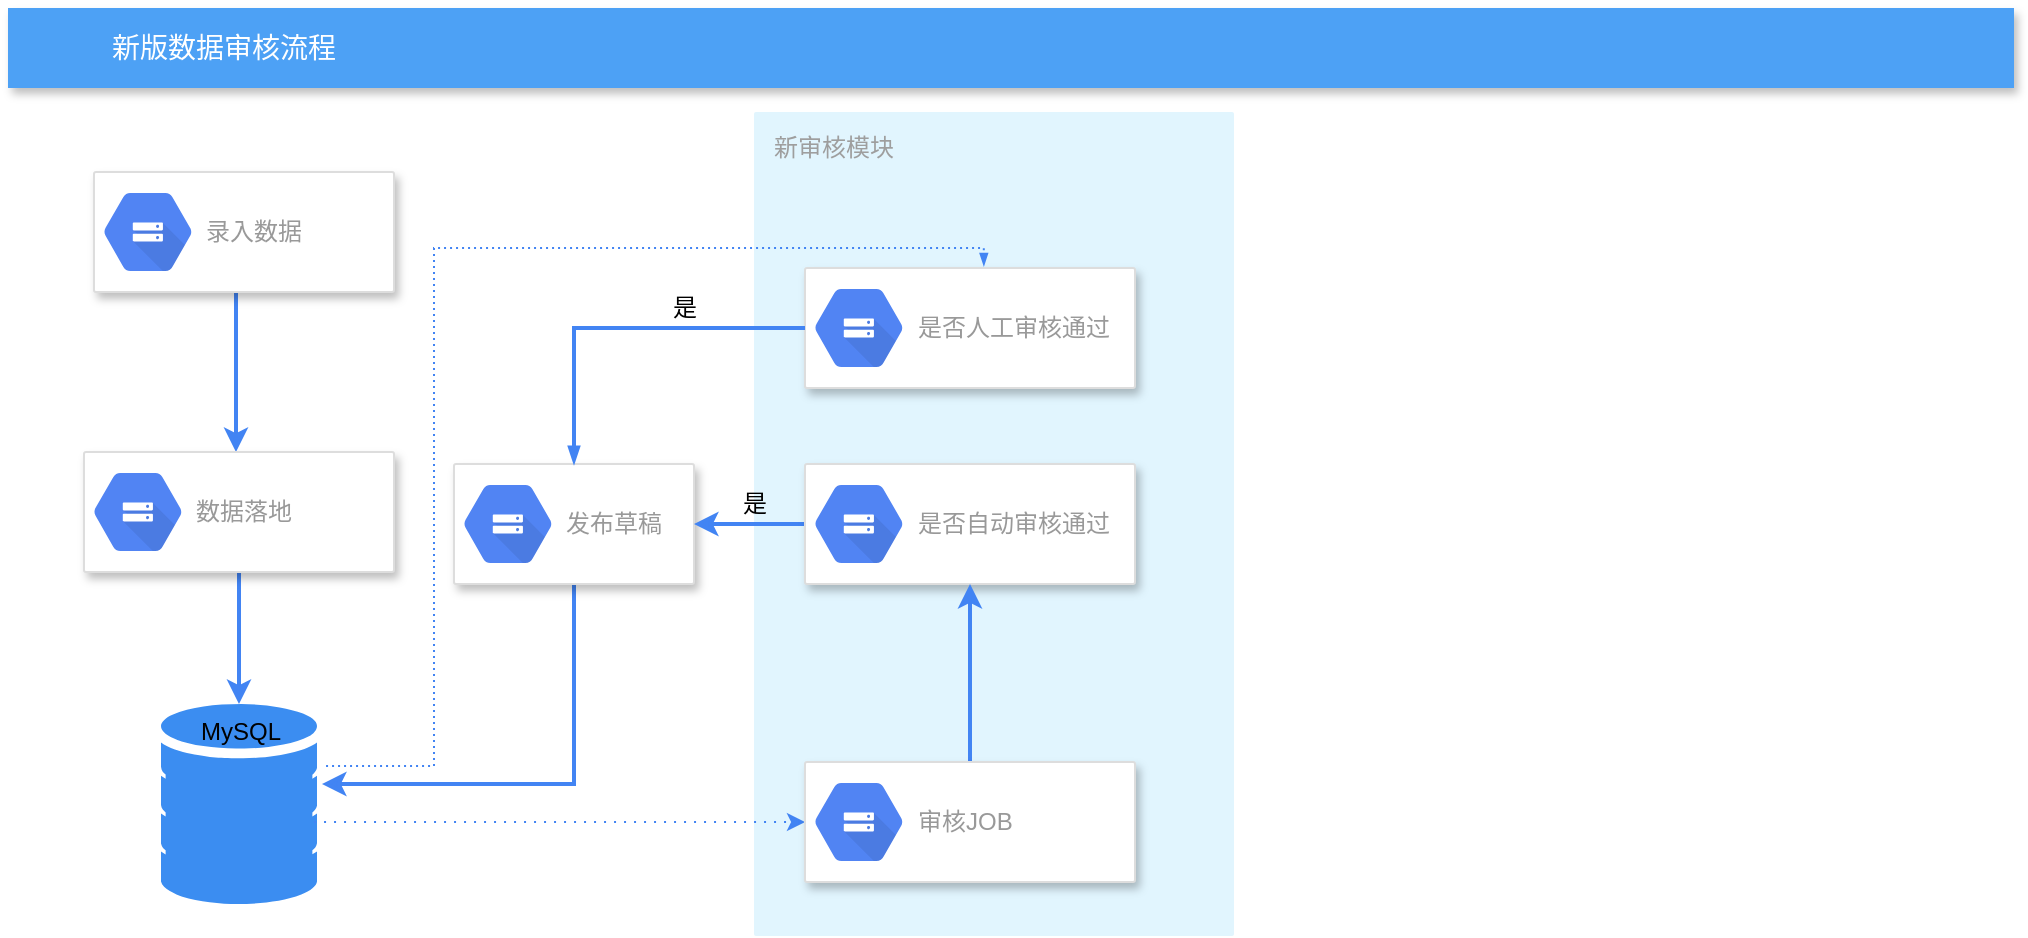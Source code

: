 <mxfile version="10.8.0" type="github"><diagram id="d1ab7348-05c3-a1e3-ca4d-12c340fd6b49" name="Page-1"><mxGraphModel dx="914" dy="535" grid="1" gridSize="10" guides="1" tooltips="1" connect="1" arrows="1" fold="1" page="1" pageScale="1" pageWidth="1169" pageHeight="827" background="#ffffff" math="0" shadow="0"><root><mxCell id="0"/><mxCell id="1" parent="0"/><mxCell id="9" value="新版数据审核流程" style="fillColor=#4DA1F5;strokeColor=none;shadow=1;gradientColor=none;fontSize=14;align=left;spacingLeft=50;fontColor=#ffffff;html=1;" parent="1" vertex="1"><mxGeometry x="147" y="90" width="1003" height="40" as="geometry"/></mxCell><mxCell id="TqFTnI68ecSykUxvsV-Z-407" value="" style="edgeStyle=orthogonalEdgeStyle;rounded=0;orthogonalLoop=1;jettySize=auto;html=1;strokeColor=#4284F3;strokeWidth=2;" edge="1" parent="1" source="TqFTnI68ecSykUxvsV-Z-404" target="TqFTnI68ecSykUxvsV-Z-405"><mxGeometry relative="1" as="geometry"><Array as="points"><mxPoint x="261" y="202"/></Array></mxGeometry></mxCell><mxCell id="TqFTnI68ecSykUxvsV-Z-403" value="" style="strokeColor=#dddddd;fillColor=#ffffff;shadow=1;strokeWidth=1;rounded=1;absoluteArcSize=1;arcSize=2;fontSize=17;fontColor=#000000;align=right;html=1;" vertex="1" parent="1"><mxGeometry x="190" y="172" width="150" height="60" as="geometry"/></mxCell><mxCell id="TqFTnI68ecSykUxvsV-Z-404" value="录入数据" style="dashed=0;html=1;fillColor=#5184F3;strokeColor=none;shape=mxgraph.gcp2.cloud_storage;part=1;labelPosition=right;verticalLabelPosition=middle;align=left;verticalAlign=middle;spacingLeft=5;fontColor=#999999;fontSize=12;" vertex="1" parent="TqFTnI68ecSykUxvsV-Z-403"><mxGeometry y="0.5" width="44" height="39" relative="1" as="geometry"><mxPoint x="5" y="-19.5" as="offset"/></mxGeometry></mxCell><mxCell id="TqFTnI68ecSykUxvsV-Z-512" style="edgeStyle=orthogonalEdgeStyle;rounded=0;orthogonalLoop=1;jettySize=auto;html=1;entryX=1.032;entryY=0.4;entryDx=0;entryDy=0;entryPerimeter=0;strokeColor=#4284F3;strokeWidth=2;fontColor=#FAFAFA;" edge="1" parent="1" source="TqFTnI68ecSykUxvsV-Z-417" target="TqFTnI68ecSykUxvsV-Z-463"><mxGeometry relative="1" as="geometry"><Array as="points"><mxPoint x="430" y="478"/></Array></mxGeometry></mxCell><mxCell id="TqFTnI68ecSykUxvsV-Z-417" value="" style="strokeColor=#dddddd;fillColor=#ffffff;shadow=1;strokeWidth=1;rounded=1;absoluteArcSize=1;arcSize=2;fontSize=17;fontColor=#000000;align=right;html=1;" vertex="1" parent="1"><mxGeometry x="370" y="318" width="120" height="60" as="geometry"/></mxCell><mxCell id="TqFTnI68ecSykUxvsV-Z-418" value="发布草稿" style="dashed=0;html=1;fillColor=#5184F3;strokeColor=none;shape=mxgraph.gcp2.cloud_storage;part=1;labelPosition=right;verticalLabelPosition=middle;align=left;verticalAlign=middle;spacingLeft=5;fontColor=#999999;fontSize=12;" vertex="1" parent="TqFTnI68ecSykUxvsV-Z-417"><mxGeometry y="0.5" width="44" height="39" relative="1" as="geometry"><mxPoint x="5" y="-19.5" as="offset"/></mxGeometry></mxCell><mxCell id="TqFTnI68ecSykUxvsV-Z-506" style="edgeStyle=orthogonalEdgeStyle;rounded=0;orthogonalLoop=1;jettySize=auto;html=1;strokeColor=#4284F3;strokeWidth=2;fontColor=#FAFAFA;" edge="1" parent="1" source="TqFTnI68ecSykUxvsV-Z-405" target="TqFTnI68ecSykUxvsV-Z-463"><mxGeometry relative="1" as="geometry"/></mxCell><mxCell id="TqFTnI68ecSykUxvsV-Z-405" value="" style="strokeColor=#dddddd;fillColor=#ffffff;shadow=1;strokeWidth=1;rounded=1;absoluteArcSize=1;arcSize=2;fontSize=17;fontColor=#000000;align=right;html=1;" vertex="1" parent="1"><mxGeometry x="185" y="312" width="155" height="60" as="geometry"/></mxCell><mxCell id="TqFTnI68ecSykUxvsV-Z-406" value="数据落地" style="dashed=0;html=1;fillColor=#5184F3;strokeColor=none;shape=mxgraph.gcp2.cloud_storage;part=1;labelPosition=right;verticalLabelPosition=middle;align=left;verticalAlign=middle;spacingLeft=5;fontColor=#999999;fontSize=12;" vertex="1" parent="TqFTnI68ecSykUxvsV-Z-405"><mxGeometry y="0.5" width="44" height="39" relative="1" as="geometry"><mxPoint x="5" y="-19.5" as="offset"/></mxGeometry></mxCell><mxCell id="TqFTnI68ecSykUxvsV-Z-430" value="新审核模块" style="points=[[0,0,0],[0.25,0,0],[0.5,0,0],[0.75,0,0],[1,0,0],[1,0.25,0],[1,0.5,0],[1,0.75,0],[1,1,0],[0.75,1,0],[0.5,1,0],[0.25,1,0],[0,1,0],[0,0.75,0],[0,0.5,0],[0,0.25,0]];rounded=1;absoluteArcSize=1;arcSize=2;html=1;strokeColor=none;gradientColor=none;shadow=0;dashed=0;fontSize=12;fontColor=#9E9E9E;align=left;verticalAlign=top;spacing=10;spacingTop=-4;fillColor=#E1F5FE;" vertex="1" parent="1"><mxGeometry x="520" y="142" width="240" height="412" as="geometry"/></mxCell><mxCell id="TqFTnI68ecSykUxvsV-Z-432" value="" style="strokeColor=#dddddd;fillColor=#ffffff;shadow=1;strokeWidth=1;rounded=1;absoluteArcSize=1;arcSize=2;fontSize=17;fontColor=#000000;align=right;html=1;" vertex="1" parent="1"><mxGeometry x="545.5" y="220" width="165" height="60" as="geometry"/></mxCell><mxCell id="TqFTnI68ecSykUxvsV-Z-433" value="是否人工审核通过" style="dashed=0;html=1;fillColor=#5184F3;strokeColor=none;shape=mxgraph.gcp2.cloud_storage;part=1;labelPosition=right;verticalLabelPosition=middle;align=left;verticalAlign=middle;spacingLeft=5;fontColor=#999999;fontSize=12;" vertex="1" parent="TqFTnI68ecSykUxvsV-Z-432"><mxGeometry y="0.5" width="44" height="39" relative="1" as="geometry"><mxPoint x="5" y="-19.5" as="offset"/></mxGeometry></mxCell><mxCell id="TqFTnI68ecSykUxvsV-Z-511" style="edgeStyle=orthogonalEdgeStyle;rounded=0;orthogonalLoop=1;jettySize=auto;html=1;entryX=1;entryY=0.5;entryDx=0;entryDy=0;strokeColor=#4284F3;strokeWidth=2;fontColor=#FAFAFA;" edge="1" parent="1" source="TqFTnI68ecSykUxvsV-Z-440" target="TqFTnI68ecSykUxvsV-Z-417"><mxGeometry relative="1" as="geometry"/></mxCell><mxCell id="TqFTnI68ecSykUxvsV-Z-440" value="" style="strokeColor=#dddddd;fillColor=#ffffff;shadow=1;strokeWidth=1;rounded=1;absoluteArcSize=1;arcSize=2;fontSize=17;fontColor=#000000;align=right;html=1;" vertex="1" parent="1"><mxGeometry x="545.5" y="318" width="165" height="60" as="geometry"/></mxCell><mxCell id="TqFTnI68ecSykUxvsV-Z-441" value="是否自动审核通过" style="dashed=0;html=1;fillColor=#5184F3;strokeColor=none;shape=mxgraph.gcp2.cloud_storage;part=1;labelPosition=right;verticalLabelPosition=middle;align=left;verticalAlign=middle;spacingLeft=5;fontColor=#999999;fontSize=12;" vertex="1" parent="TqFTnI68ecSykUxvsV-Z-440"><mxGeometry y="0.5" width="44" height="39" relative="1" as="geometry"><mxPoint x="5" y="-19.5" as="offset"/></mxGeometry></mxCell><mxCell id="TqFTnI68ecSykUxvsV-Z-463" value="MySQL" style="html=1;aspect=fixed;strokeColor=none;shadow=0;align=center;verticalAlign=top;fillColor=#3B8DF1;shape=mxgraph.gcp2.database_2" vertex="1" parent="1"><mxGeometry x="223.5" y="438" width="78" height="100" as="geometry"/></mxCell><mxCell id="TqFTnI68ecSykUxvsV-Z-487" value="是" style="text;html=1;resizable=0;autosize=1;align=center;verticalAlign=middle;points=[];fillColor=none;strokeColor=none;rounded=0;shadow=0;" vertex="1" parent="1"><mxGeometry x="470" y="230" width="30" height="20" as="geometry"/></mxCell><mxCell id="TqFTnI68ecSykUxvsV-Z-497" value="" style="edgeStyle=orthogonalEdgeStyle;rounded=0;orthogonalLoop=1;jettySize=auto;html=1;strokeColor=#4284F3;strokeWidth=2;entryX=0.5;entryY=1;entryDx=0;entryDy=0;" edge="1" parent="1" source="TqFTnI68ecSykUxvsV-Z-493" target="TqFTnI68ecSykUxvsV-Z-440"><mxGeometry relative="1" as="geometry"><mxPoint x="492.5" y="380" as="targetPoint"/></mxGeometry></mxCell><mxCell id="TqFTnI68ecSykUxvsV-Z-510" style="edgeStyle=orthogonalEdgeStyle;rounded=0;orthogonalLoop=1;jettySize=auto;html=1;strokeColor=#4284F3;strokeWidth=1;fontColor=#FAFAFA;dashed=1;dashPattern=1 4;exitX=0.981;exitY=0.59;exitDx=0;exitDy=0;exitPerimeter=0;" edge="1" parent="1" source="TqFTnI68ecSykUxvsV-Z-463" target="TqFTnI68ecSykUxvsV-Z-493"><mxGeometry relative="1" as="geometry"/></mxCell><mxCell id="TqFTnI68ecSykUxvsV-Z-493" value="" style="strokeColor=#dddddd;fillColor=#ffffff;shadow=1;strokeWidth=1;rounded=1;absoluteArcSize=1;arcSize=2;fontSize=17;fontColor=#000000;align=right;html=1;" vertex="1" parent="1"><mxGeometry x="545.5" y="467" width="165" height="60" as="geometry"/></mxCell><mxCell id="TqFTnI68ecSykUxvsV-Z-494" value="审核JOB" style="dashed=0;html=1;fillColor=#5184F3;strokeColor=none;shape=mxgraph.gcp2.cloud_storage;part=1;labelPosition=right;verticalLabelPosition=middle;align=left;verticalAlign=middle;spacingLeft=5;fontColor=#999999;fontSize=12;" vertex="1" parent="TqFTnI68ecSykUxvsV-Z-493"><mxGeometry y="0.5" width="44" height="39" relative="1" as="geometry"><mxPoint x="5" y="-19.5" as="offset"/></mxGeometry></mxCell><mxCell id="TqFTnI68ecSykUxvsV-Z-500" value="" style="edgeStyle=orthogonalEdgeStyle;fontSize=12;html=1;endArrow=blockThin;endFill=1;rounded=0;strokeWidth=2;endSize=4;startSize=4;dashed=0;strokeColor=#4284F3;entryX=0.5;entryY=0;entryDx=0;entryDy=0;exitX=0;exitY=0.5;exitDx=0;exitDy=0;" edge="1" parent="1" source="TqFTnI68ecSykUxvsV-Z-432" target="TqFTnI68ecSykUxvsV-Z-417"><mxGeometry width="100" relative="1" as="geometry"><mxPoint x="540" y="202" as="sourcePoint"/><mxPoint x="700" y="202" as="targetPoint"/></mxGeometry></mxCell><mxCell id="TqFTnI68ecSykUxvsV-Z-513" value="&lt;font color=&quot;#000000&quot;&gt;是&lt;/font&gt;" style="text;html=1;resizable=0;autosize=1;align=center;verticalAlign=middle;points=[];fillColor=none;strokeColor=none;rounded=0;shadow=0;fontColor=#FAFAFA;" vertex="1" parent="1"><mxGeometry x="505" y="328" width="30" height="20" as="geometry"/></mxCell><mxCell id="TqFTnI68ecSykUxvsV-Z-515" value="" style="edgeStyle=orthogonalEdgeStyle;fontSize=12;html=1;endArrow=blockThin;endFill=1;rounded=0;strokeWidth=1;endSize=4;startSize=4;dashed=1;strokeColor=#4284F3;entryX=0.542;entryY=-0.017;entryDx=0;entryDy=0;entryPerimeter=0;exitX=1.058;exitY=0.31;exitDx=0;exitDy=0;exitPerimeter=0;dashPattern=1 2;" edge="1" parent="1" source="TqFTnI68ecSykUxvsV-Z-463" target="TqFTnI68ecSykUxvsV-Z-432"><mxGeometry width="100" relative="1" as="geometry"><mxPoint x="140" y="190" as="sourcePoint"/><mxPoint x="40" y="190" as="targetPoint"/><Array as="points"><mxPoint x="360" y="469"/><mxPoint x="360" y="210"/><mxPoint x="635" y="210"/></Array></mxGeometry></mxCell></root></mxGraphModel></diagram></mxfile>